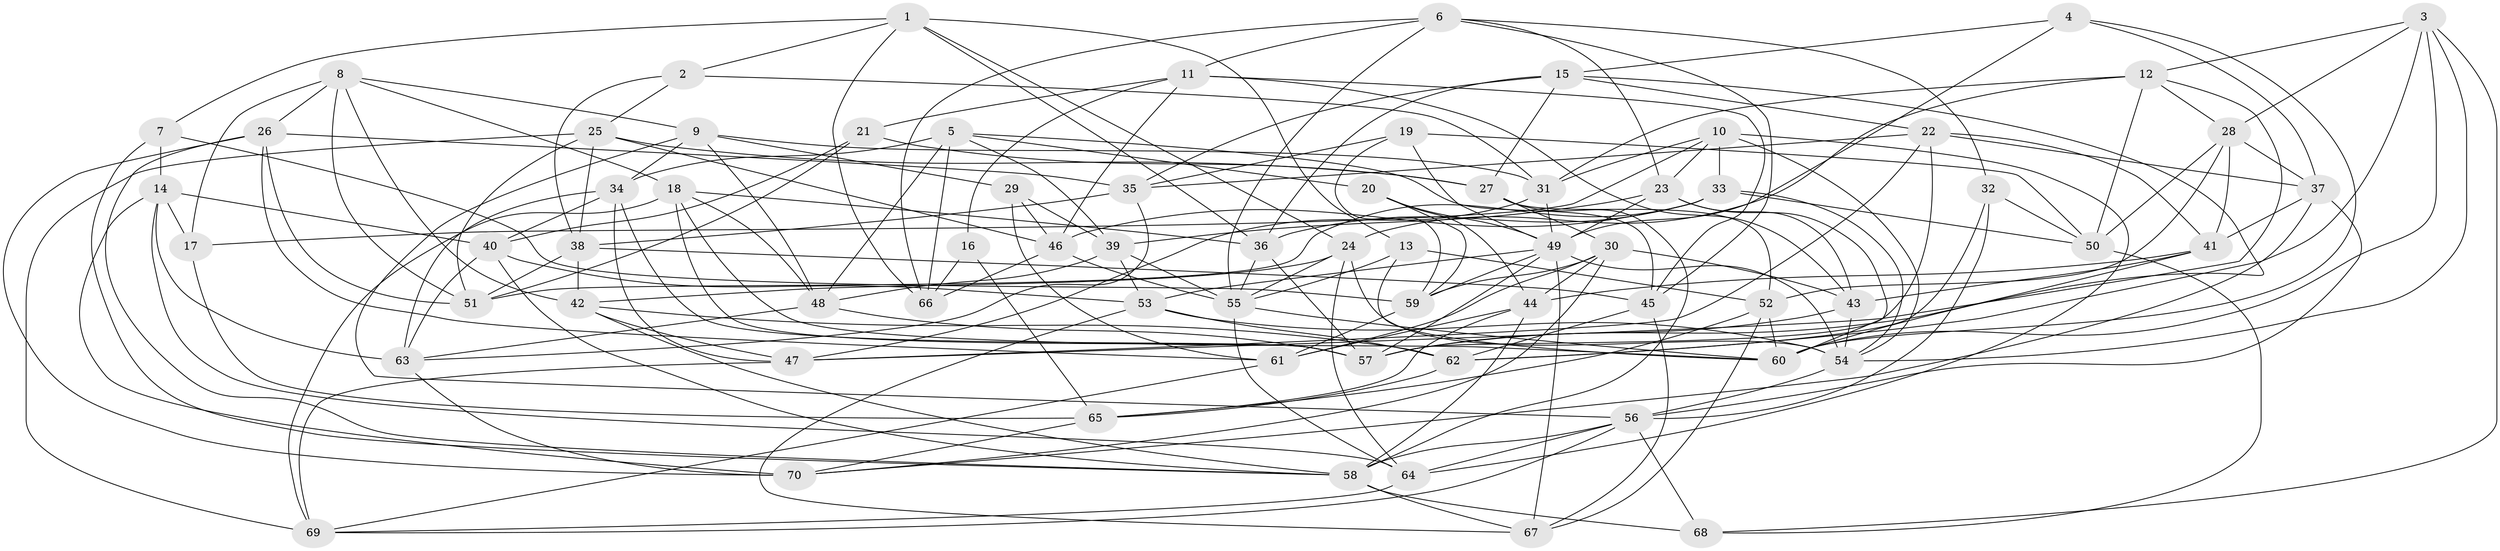 // original degree distribution, {4: 1.0}
// Generated by graph-tools (version 1.1) at 2025/50/03/09/25 03:50:43]
// undirected, 70 vertices, 205 edges
graph export_dot {
graph [start="1"]
  node [color=gray90,style=filled];
  1;
  2;
  3;
  4;
  5;
  6;
  7;
  8;
  9;
  10;
  11;
  12;
  13;
  14;
  15;
  16;
  17;
  18;
  19;
  20;
  21;
  22;
  23;
  24;
  25;
  26;
  27;
  28;
  29;
  30;
  31;
  32;
  33;
  34;
  35;
  36;
  37;
  38;
  39;
  40;
  41;
  42;
  43;
  44;
  45;
  46;
  47;
  48;
  49;
  50;
  51;
  52;
  53;
  54;
  55;
  56;
  57;
  58;
  59;
  60;
  61;
  62;
  63;
  64;
  65;
  66;
  67;
  68;
  69;
  70;
  1 -- 2 [weight=1.0];
  1 -- 7 [weight=1.0];
  1 -- 13 [weight=1.0];
  1 -- 24 [weight=1.0];
  1 -- 36 [weight=1.0];
  1 -- 66 [weight=1.0];
  2 -- 25 [weight=1.0];
  2 -- 31 [weight=1.0];
  2 -- 38 [weight=1.0];
  3 -- 12 [weight=1.0];
  3 -- 28 [weight=1.0];
  3 -- 54 [weight=1.0];
  3 -- 60 [weight=1.0];
  3 -- 62 [weight=1.0];
  3 -- 68 [weight=1.0];
  4 -- 15 [weight=1.0];
  4 -- 37 [weight=1.0];
  4 -- 49 [weight=1.0];
  4 -- 60 [weight=1.0];
  5 -- 20 [weight=1.0];
  5 -- 34 [weight=1.0];
  5 -- 39 [weight=1.0];
  5 -- 45 [weight=1.0];
  5 -- 48 [weight=1.0];
  5 -- 66 [weight=1.0];
  6 -- 11 [weight=1.0];
  6 -- 23 [weight=1.0];
  6 -- 32 [weight=1.0];
  6 -- 45 [weight=1.0];
  6 -- 55 [weight=1.0];
  6 -- 66 [weight=1.0];
  7 -- 14 [weight=1.0];
  7 -- 58 [weight=1.0];
  7 -- 59 [weight=1.0];
  8 -- 9 [weight=1.0];
  8 -- 17 [weight=1.0];
  8 -- 18 [weight=1.0];
  8 -- 26 [weight=1.0];
  8 -- 42 [weight=1.0];
  8 -- 51 [weight=1.0];
  9 -- 29 [weight=1.0];
  9 -- 31 [weight=1.0];
  9 -- 34 [weight=1.0];
  9 -- 48 [weight=1.0];
  9 -- 56 [weight=1.0];
  10 -- 17 [weight=1.0];
  10 -- 23 [weight=1.0];
  10 -- 31 [weight=1.0];
  10 -- 33 [weight=1.0];
  10 -- 54 [weight=1.0];
  10 -- 64 [weight=1.0];
  11 -- 16 [weight=1.0];
  11 -- 21 [weight=1.0];
  11 -- 43 [weight=1.0];
  11 -- 45 [weight=1.0];
  11 -- 46 [weight=1.0];
  12 -- 24 [weight=1.0];
  12 -- 28 [weight=1.0];
  12 -- 31 [weight=1.0];
  12 -- 47 [weight=1.0];
  12 -- 50 [weight=1.0];
  13 -- 52 [weight=1.0];
  13 -- 55 [weight=1.0];
  13 -- 60 [weight=1.0];
  14 -- 17 [weight=1.0];
  14 -- 40 [weight=1.0];
  14 -- 63 [weight=1.0];
  14 -- 64 [weight=1.0];
  14 -- 70 [weight=1.0];
  15 -- 22 [weight=1.0];
  15 -- 27 [weight=1.0];
  15 -- 35 [weight=1.0];
  15 -- 36 [weight=1.0];
  15 -- 60 [weight=1.0];
  16 -- 65 [weight=1.0];
  16 -- 66 [weight=2.0];
  17 -- 65 [weight=1.0];
  18 -- 36 [weight=1.0];
  18 -- 48 [weight=1.0];
  18 -- 57 [weight=1.0];
  18 -- 60 [weight=1.0];
  18 -- 69 [weight=1.0];
  19 -- 35 [weight=1.0];
  19 -- 49 [weight=1.0];
  19 -- 50 [weight=1.0];
  19 -- 59 [weight=1.0];
  20 -- 44 [weight=1.0];
  20 -- 49 [weight=1.0];
  20 -- 59 [weight=1.0];
  21 -- 27 [weight=1.0];
  21 -- 40 [weight=1.0];
  21 -- 51 [weight=1.0];
  22 -- 35 [weight=1.0];
  22 -- 37 [weight=1.0];
  22 -- 41 [weight=1.0];
  22 -- 47 [weight=1.0];
  22 -- 57 [weight=1.0];
  23 -- 39 [weight=1.0];
  23 -- 43 [weight=1.0];
  23 -- 49 [weight=1.0];
  23 -- 60 [weight=1.0];
  24 -- 42 [weight=1.0];
  24 -- 54 [weight=1.0];
  24 -- 55 [weight=1.0];
  24 -- 64 [weight=1.0];
  25 -- 27 [weight=1.0];
  25 -- 38 [weight=1.0];
  25 -- 46 [weight=1.0];
  25 -- 51 [weight=1.0];
  25 -- 69 [weight=1.0];
  26 -- 35 [weight=1.0];
  26 -- 51 [weight=1.0];
  26 -- 58 [weight=1.0];
  26 -- 61 [weight=1.0];
  26 -- 70 [weight=1.0];
  27 -- 30 [weight=1.0];
  27 -- 52 [weight=1.0];
  27 -- 58 [weight=1.0];
  28 -- 37 [weight=1.0];
  28 -- 41 [weight=1.0];
  28 -- 50 [weight=1.0];
  28 -- 52 [weight=1.0];
  29 -- 39 [weight=1.0];
  29 -- 46 [weight=1.0];
  29 -- 61 [weight=1.0];
  30 -- 43 [weight=1.0];
  30 -- 44 [weight=1.0];
  30 -- 59 [weight=1.0];
  30 -- 61 [weight=1.0];
  30 -- 70 [weight=1.0];
  31 -- 47 [weight=1.0];
  31 -- 49 [weight=1.0];
  32 -- 50 [weight=1.0];
  32 -- 56 [weight=1.0];
  32 -- 62 [weight=1.0];
  33 -- 36 [weight=1.0];
  33 -- 46 [weight=1.0];
  33 -- 50 [weight=1.0];
  33 -- 51 [weight=1.0];
  33 -- 54 [weight=1.0];
  34 -- 40 [weight=1.0];
  34 -- 47 [weight=1.0];
  34 -- 57 [weight=1.0];
  34 -- 63 [weight=1.0];
  35 -- 38 [weight=1.0];
  35 -- 63 [weight=1.0];
  36 -- 55 [weight=1.0];
  36 -- 57 [weight=1.0];
  37 -- 41 [weight=1.0];
  37 -- 56 [weight=1.0];
  37 -- 70 [weight=1.0];
  38 -- 42 [weight=1.0];
  38 -- 45 [weight=1.0];
  38 -- 51 [weight=1.0];
  39 -- 48 [weight=1.0];
  39 -- 53 [weight=1.0];
  39 -- 55 [weight=1.0];
  40 -- 53 [weight=1.0];
  40 -- 58 [weight=1.0];
  40 -- 63 [weight=1.0];
  41 -- 43 [weight=1.0];
  41 -- 44 [weight=1.0];
  41 -- 57 [weight=1.0];
  42 -- 47 [weight=1.0];
  42 -- 58 [weight=1.0];
  42 -- 62 [weight=1.0];
  43 -- 54 [weight=1.0];
  43 -- 57 [weight=1.0];
  44 -- 58 [weight=1.0];
  44 -- 61 [weight=1.0];
  44 -- 65 [weight=1.0];
  45 -- 62 [weight=1.0];
  45 -- 67 [weight=1.0];
  46 -- 55 [weight=1.0];
  46 -- 66 [weight=1.0];
  47 -- 69 [weight=1.0];
  48 -- 57 [weight=1.0];
  48 -- 63 [weight=1.0];
  49 -- 53 [weight=1.0];
  49 -- 54 [weight=1.0];
  49 -- 57 [weight=1.0];
  49 -- 59 [weight=1.0];
  49 -- 67 [weight=1.0];
  50 -- 68 [weight=1.0];
  52 -- 60 [weight=1.0];
  52 -- 65 [weight=1.0];
  52 -- 67 [weight=1.0];
  53 -- 54 [weight=1.0];
  53 -- 62 [weight=1.0];
  53 -- 67 [weight=1.0];
  54 -- 56 [weight=1.0];
  55 -- 60 [weight=1.0];
  55 -- 64 [weight=1.0];
  56 -- 58 [weight=1.0];
  56 -- 64 [weight=1.0];
  56 -- 68 [weight=1.0];
  56 -- 69 [weight=1.0];
  58 -- 67 [weight=2.0];
  58 -- 68 [weight=1.0];
  59 -- 61 [weight=1.0];
  61 -- 69 [weight=1.0];
  62 -- 65 [weight=1.0];
  63 -- 70 [weight=1.0];
  64 -- 69 [weight=1.0];
  65 -- 70 [weight=1.0];
}
